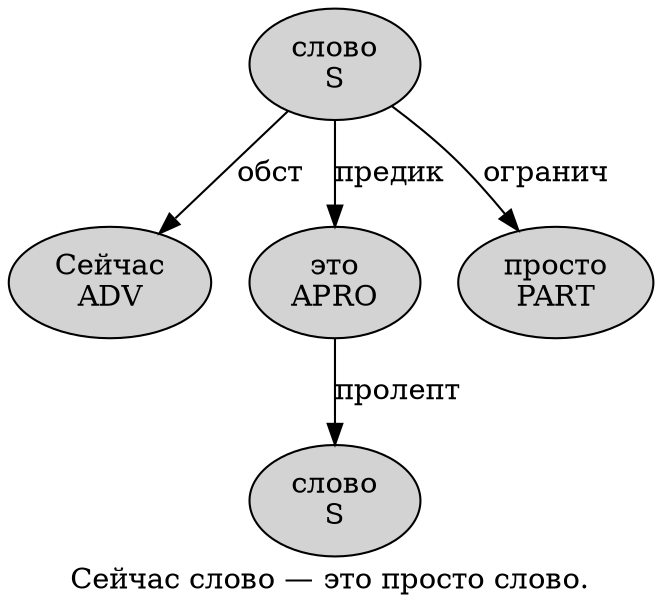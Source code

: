 digraph SENTENCE_246 {
	graph [label="Сейчас слово — это просто слово."]
	node [style=filled]
		0 [label="Сейчас
ADV" color="" fillcolor=lightgray penwidth=1 shape=ellipse]
		1 [label="слово
S" color="" fillcolor=lightgray penwidth=1 shape=ellipse]
		3 [label="это
APRO" color="" fillcolor=lightgray penwidth=1 shape=ellipse]
		4 [label="просто
PART" color="" fillcolor=lightgray penwidth=1 shape=ellipse]
		5 [label="слово
S" color="" fillcolor=lightgray penwidth=1 shape=ellipse]
			5 -> 0 [label="обст"]
			5 -> 3 [label="предик"]
			5 -> 4 [label="огранич"]
			3 -> 1 [label="пролепт"]
}